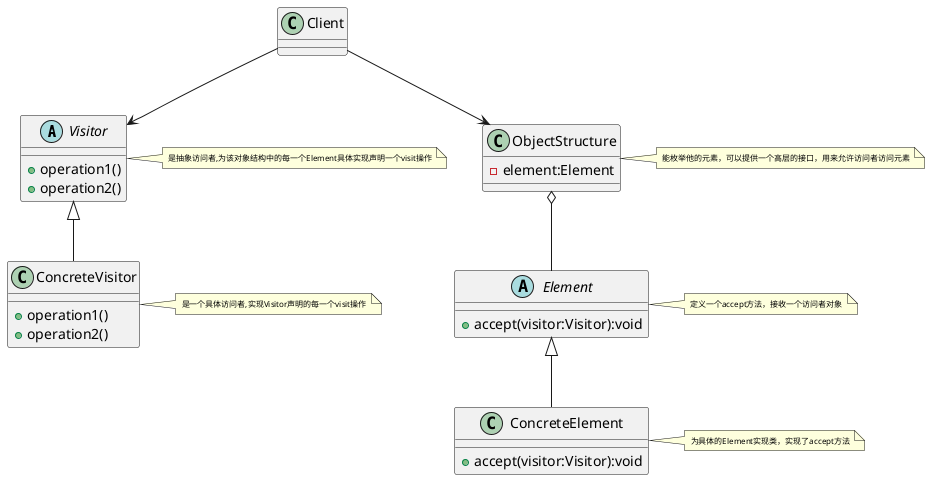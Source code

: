 @startuml

abstract class Visitor
note right:<size:8>是抽象访问者,为该对象结构中的每一个Element具体实现声明一个visit操作
class ConcreteVisitor
note right:<size:8>是一个具体访问者,实现Visitor声明的每一个visit操作

abstract class Element
note right:<size:8>定义一个accept方法，接收一个访问者对象
class ConcreteElement
note right:<size:8>为具体的Element实现类，实现了accept方法

class ObjectStructure
note right:<size:8>能枚举他的元素，可以提供一个高层的接口，用来允许访问者访问元素

Visitor <|-- ConcreteVisitor
Element <|-- ConcreteElement
ObjectStructure o-- Element
Client --> ObjectStructure
Client --> Visitor

abstract class Visitor {
    +operation1()
    +operation2()
}

class ConcreteVisitor {
    +operation1()
    +operation2()
}

abstract class Element {
    +accept(visitor:Visitor):void
}

class ConcreteElement {
    +accept(visitor:Visitor):void
}

class ObjectStructure {
    -element:Element
}

@enduml